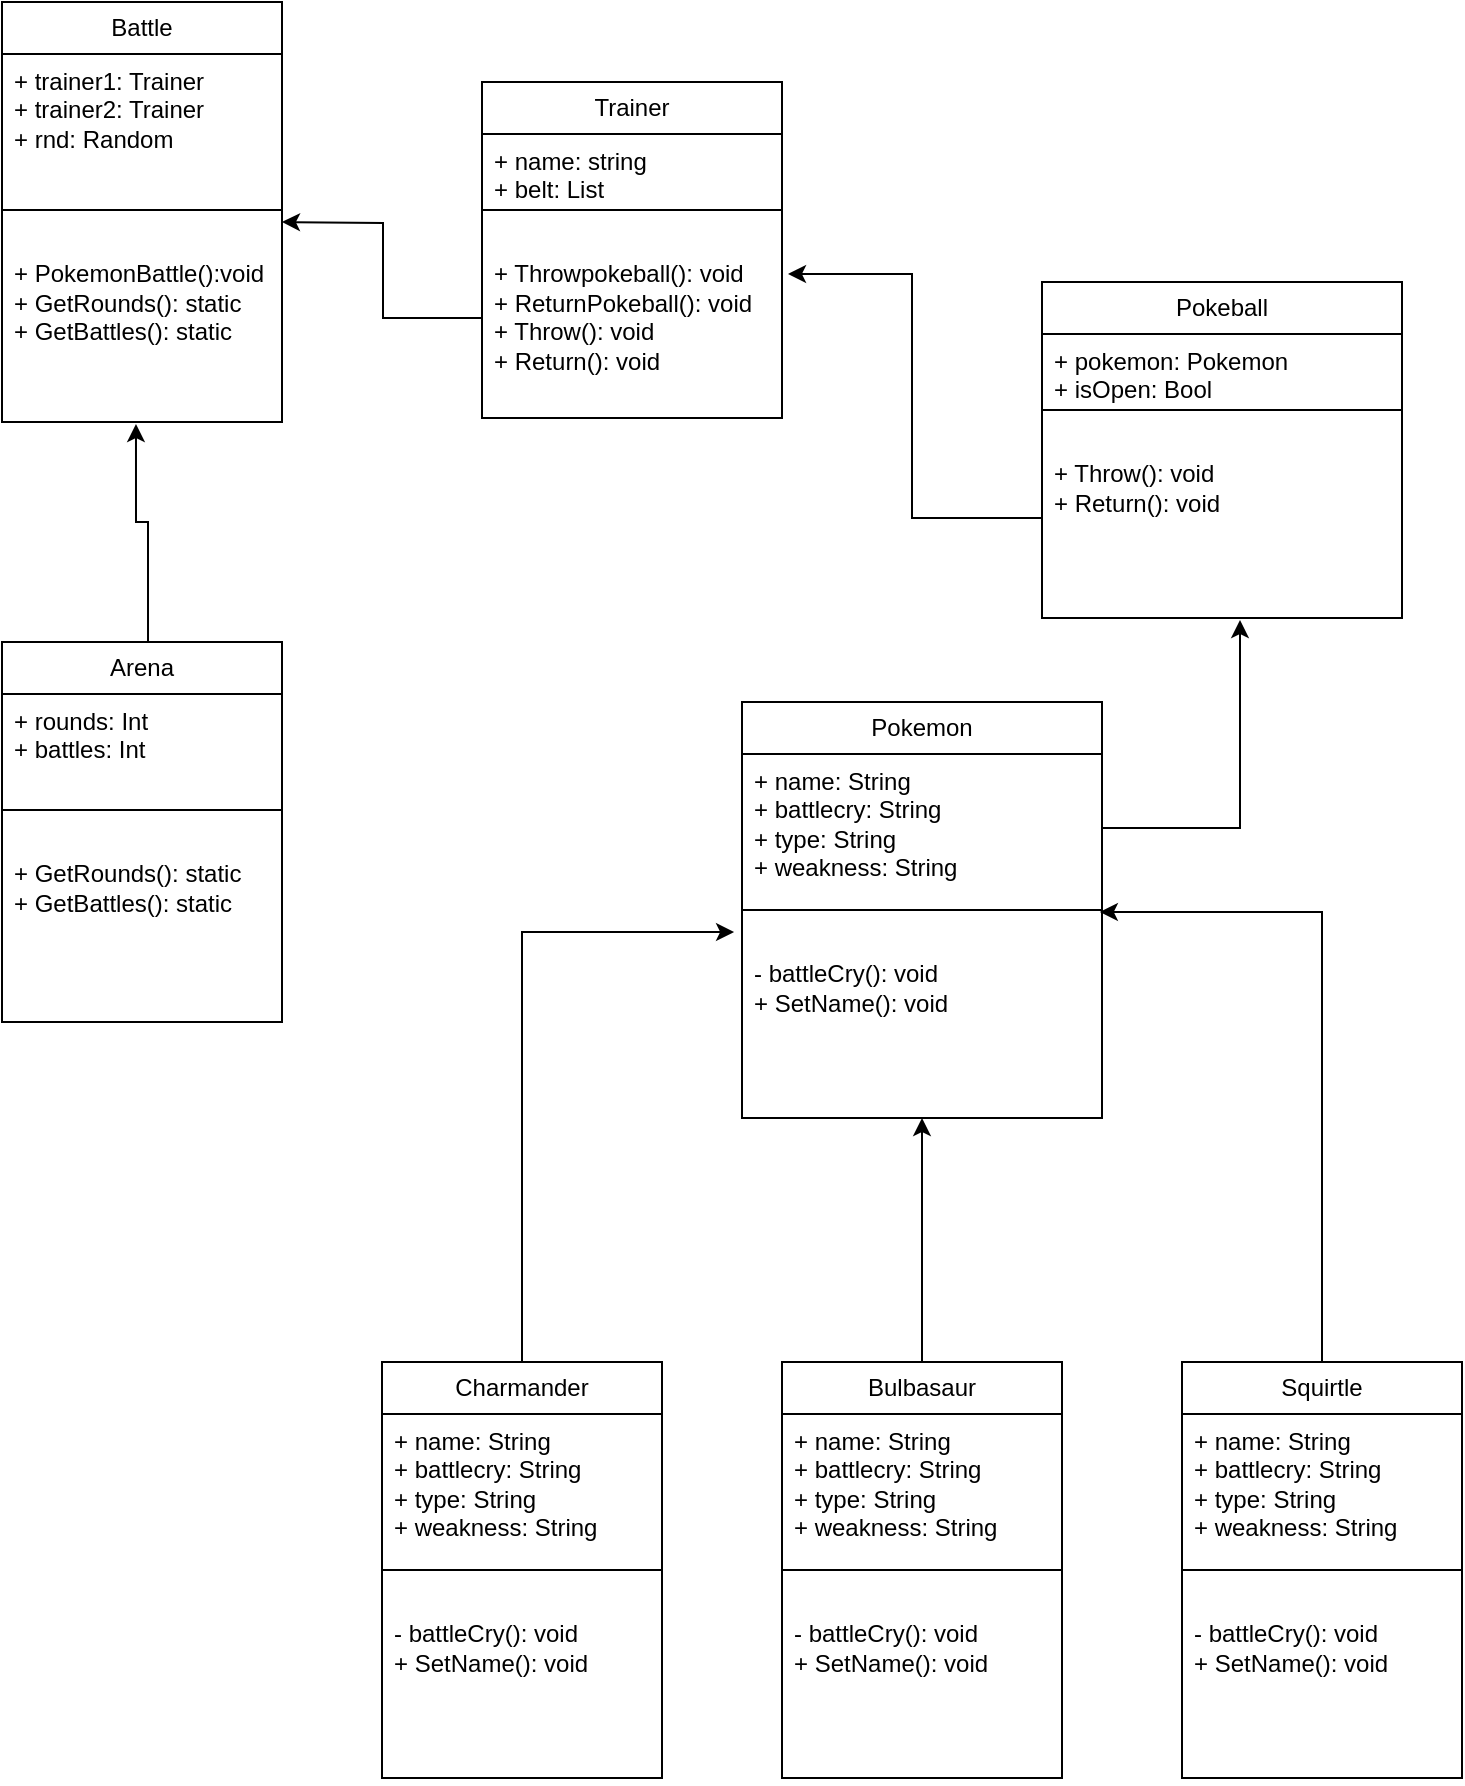 <mxfile version="26.0.13">
  <diagram id="C5RBs43oDa-KdzZeNtuy" name="Page-1">
    <mxGraphModel dx="2261" dy="772" grid="1" gridSize="10" guides="1" tooltips="1" connect="1" arrows="1" fold="1" page="1" pageScale="1" pageWidth="827" pageHeight="1169" math="0" shadow="0">
      <root>
        <mxCell id="WIyWlLk6GJQsqaUBKTNV-0" />
        <mxCell id="WIyWlLk6GJQsqaUBKTNV-1" parent="WIyWlLk6GJQsqaUBKTNV-0" />
        <mxCell id="1CElr1rfIcKDRtoAOfld-0" value="Trainer" style="swimlane;fontStyle=0;childLayout=stackLayout;horizontal=1;startSize=26;fillColor=none;horizontalStack=0;resizeParent=1;resizeParentMax=0;resizeLast=0;collapsible=1;marginBottom=0;whiteSpace=wrap;html=1;" vertex="1" parent="WIyWlLk6GJQsqaUBKTNV-1">
          <mxGeometry x="220" y="90" width="150" height="168" as="geometry" />
        </mxCell>
        <mxCell id="1CElr1rfIcKDRtoAOfld-1" value="+ name: string&lt;div&gt;+ belt: List&lt;/div&gt;" style="text;strokeColor=none;fillColor=none;align=left;verticalAlign=top;spacingLeft=4;spacingRight=4;overflow=hidden;rotatable=0;points=[[0,0.5],[1,0.5]];portConstraint=eastwest;whiteSpace=wrap;html=1;" vertex="1" parent="1CElr1rfIcKDRtoAOfld-0">
          <mxGeometry y="26" width="150" height="34" as="geometry" />
        </mxCell>
        <mxCell id="1CElr1rfIcKDRtoAOfld-2" value="" style="line;strokeWidth=1;fillColor=none;align=left;verticalAlign=middle;spacingTop=-1;spacingLeft=3;spacingRight=3;rotatable=0;labelPosition=right;points=[];portConstraint=eastwest;strokeColor=inherit;" vertex="1" parent="1CElr1rfIcKDRtoAOfld-0">
          <mxGeometry y="60" width="150" height="8" as="geometry" />
        </mxCell>
        <mxCell id="1CElr1rfIcKDRtoAOfld-3" value="&lt;div&gt;&lt;br&gt;&lt;/div&gt;&lt;div&gt;+ Throwpokeball(): void&lt;/div&gt;&lt;div&gt;+ ReturnPokeball(): void&lt;/div&gt;&lt;div&gt;+ Throw(): void&lt;/div&gt;&lt;div&gt;+ Return(): void&lt;/div&gt;" style="text;strokeColor=none;fillColor=none;align=left;verticalAlign=top;spacingLeft=4;spacingRight=4;overflow=hidden;rotatable=0;points=[[0,0.5],[1,0.5]];portConstraint=eastwest;whiteSpace=wrap;html=1;" vertex="1" parent="1CElr1rfIcKDRtoAOfld-0">
          <mxGeometry y="68" width="150" height="100" as="geometry" />
        </mxCell>
        <mxCell id="1CElr1rfIcKDRtoAOfld-5" value="Pokeball" style="swimlane;fontStyle=0;childLayout=stackLayout;horizontal=1;startSize=26;fillColor=none;horizontalStack=0;resizeParent=1;resizeParentMax=0;resizeLast=0;collapsible=1;marginBottom=0;whiteSpace=wrap;html=1;" vertex="1" parent="WIyWlLk6GJQsqaUBKTNV-1">
          <mxGeometry x="500" y="190" width="180" height="168" as="geometry" />
        </mxCell>
        <mxCell id="1CElr1rfIcKDRtoAOfld-6" value="+ pokemon: Pokemon&lt;div&gt;+ isOpen: Bool&lt;/div&gt;" style="text;strokeColor=none;fillColor=none;align=left;verticalAlign=top;spacingLeft=4;spacingRight=4;overflow=hidden;rotatable=0;points=[[0,0.5],[1,0.5]];portConstraint=eastwest;whiteSpace=wrap;html=1;" vertex="1" parent="1CElr1rfIcKDRtoAOfld-5">
          <mxGeometry y="26" width="180" height="34" as="geometry" />
        </mxCell>
        <mxCell id="1CElr1rfIcKDRtoAOfld-7" value="" style="line;strokeWidth=1;fillColor=none;align=left;verticalAlign=middle;spacingTop=-1;spacingLeft=3;spacingRight=3;rotatable=0;labelPosition=right;points=[];portConstraint=eastwest;strokeColor=inherit;" vertex="1" parent="1CElr1rfIcKDRtoAOfld-5">
          <mxGeometry y="60" width="180" height="8" as="geometry" />
        </mxCell>
        <mxCell id="1CElr1rfIcKDRtoAOfld-8" value="&lt;div&gt;&lt;br&gt;&lt;/div&gt;&lt;div&gt;&lt;span style=&quot;background-color: transparent; color: light-dark(rgb(0, 0, 0), rgb(255, 255, 255));&quot;&gt;+ Throw(): void&lt;/span&gt;&lt;/div&gt;&lt;div&gt;+ Return(): void&lt;/div&gt;" style="text;strokeColor=none;fillColor=none;align=left;verticalAlign=top;spacingLeft=4;spacingRight=4;overflow=hidden;rotatable=0;points=[[0,0.5],[1,0.5]];portConstraint=eastwest;whiteSpace=wrap;html=1;" vertex="1" parent="1CElr1rfIcKDRtoAOfld-5">
          <mxGeometry y="68" width="180" height="100" as="geometry" />
        </mxCell>
        <mxCell id="1CElr1rfIcKDRtoAOfld-10" value="Pokemon" style="swimlane;fontStyle=0;childLayout=stackLayout;horizontal=1;startSize=26;fillColor=none;horizontalStack=0;resizeParent=1;resizeParentMax=0;resizeLast=0;collapsible=1;marginBottom=0;whiteSpace=wrap;html=1;" vertex="1" parent="WIyWlLk6GJQsqaUBKTNV-1">
          <mxGeometry x="350" y="400" width="180" height="208" as="geometry" />
        </mxCell>
        <mxCell id="1CElr1rfIcKDRtoAOfld-11" value="+ name: String&lt;div&gt;&lt;span style=&quot;background-color: transparent; color: light-dark(rgb(0, 0, 0), rgb(255, 255, 255));&quot;&gt;+ battlecry: String&lt;/span&gt;&lt;/div&gt;&lt;div&gt;&lt;span style=&quot;background-color: transparent; color: light-dark(rgb(0, 0, 0), rgb(255, 255, 255));&quot;&gt;+ type: String&lt;/span&gt;&lt;/div&gt;&lt;div&gt;&lt;span style=&quot;background-color: transparent; color: light-dark(rgb(0, 0, 0), rgb(255, 255, 255));&quot;&gt;+ weakness: String&lt;/span&gt;&lt;/div&gt;" style="text;strokeColor=none;fillColor=none;align=left;verticalAlign=top;spacingLeft=4;spacingRight=4;overflow=hidden;rotatable=0;points=[[0,0.5],[1,0.5]];portConstraint=eastwest;whiteSpace=wrap;html=1;" vertex="1" parent="1CElr1rfIcKDRtoAOfld-10">
          <mxGeometry y="26" width="180" height="74" as="geometry" />
        </mxCell>
        <mxCell id="1CElr1rfIcKDRtoAOfld-12" value="" style="line;strokeWidth=1;fillColor=none;align=left;verticalAlign=middle;spacingTop=-1;spacingLeft=3;spacingRight=3;rotatable=0;labelPosition=right;points=[];portConstraint=eastwest;strokeColor=inherit;" vertex="1" parent="1CElr1rfIcKDRtoAOfld-10">
          <mxGeometry y="100" width="180" height="8" as="geometry" />
        </mxCell>
        <mxCell id="1CElr1rfIcKDRtoAOfld-13" value="&lt;div&gt;&lt;br&gt;&lt;/div&gt;&lt;div&gt;&lt;span style=&quot;background-color: transparent; color: light-dark(rgb(0, 0, 0), rgb(255, 255, 255));&quot;&gt;- battleCry(): void&lt;/span&gt;&lt;/div&gt;&lt;div&gt;+ SetName(): void&lt;/div&gt;" style="text;strokeColor=none;fillColor=none;align=left;verticalAlign=top;spacingLeft=4;spacingRight=4;overflow=hidden;rotatable=0;points=[[0,0.5],[1,0.5]];portConstraint=eastwest;whiteSpace=wrap;html=1;" vertex="1" parent="1CElr1rfIcKDRtoAOfld-10">
          <mxGeometry y="108" width="180" height="100" as="geometry" />
        </mxCell>
        <mxCell id="1CElr1rfIcKDRtoAOfld-15" value="Charmander" style="swimlane;fontStyle=0;childLayout=stackLayout;horizontal=1;startSize=26;fillColor=none;horizontalStack=0;resizeParent=1;resizeParentMax=0;resizeLast=0;collapsible=1;marginBottom=0;whiteSpace=wrap;html=1;" vertex="1" parent="WIyWlLk6GJQsqaUBKTNV-1">
          <mxGeometry x="170" y="730" width="140" height="208" as="geometry" />
        </mxCell>
        <mxCell id="1CElr1rfIcKDRtoAOfld-16" value="+ name: String&lt;div&gt;&lt;span style=&quot;background-color: transparent; color: light-dark(rgb(0, 0, 0), rgb(255, 255, 255));&quot;&gt;+ battlecry: String&lt;/span&gt;&lt;/div&gt;&lt;div&gt;&lt;span style=&quot;background-color: transparent; color: light-dark(rgb(0, 0, 0), rgb(255, 255, 255));&quot;&gt;+ type: String&lt;/span&gt;&lt;/div&gt;&lt;div&gt;&lt;span style=&quot;background-color: transparent; color: light-dark(rgb(0, 0, 0), rgb(255, 255, 255));&quot;&gt;+ weakness: String&lt;/span&gt;&lt;/div&gt;" style="text;strokeColor=none;fillColor=none;align=left;verticalAlign=top;spacingLeft=4;spacingRight=4;overflow=hidden;rotatable=0;points=[[0,0.5],[1,0.5]];portConstraint=eastwest;whiteSpace=wrap;html=1;" vertex="1" parent="1CElr1rfIcKDRtoAOfld-15">
          <mxGeometry y="26" width="140" height="74" as="geometry" />
        </mxCell>
        <mxCell id="1CElr1rfIcKDRtoAOfld-17" value="" style="line;strokeWidth=1;fillColor=none;align=left;verticalAlign=middle;spacingTop=-1;spacingLeft=3;spacingRight=3;rotatable=0;labelPosition=right;points=[];portConstraint=eastwest;strokeColor=inherit;" vertex="1" parent="1CElr1rfIcKDRtoAOfld-15">
          <mxGeometry y="100" width="140" height="8" as="geometry" />
        </mxCell>
        <mxCell id="1CElr1rfIcKDRtoAOfld-18" value="&lt;div&gt;&lt;br&gt;&lt;/div&gt;&lt;div&gt;&lt;span style=&quot;background-color: transparent; color: light-dark(rgb(0, 0, 0), rgb(255, 255, 255));&quot;&gt;- battleCry(): void&lt;/span&gt;&lt;/div&gt;&lt;div&gt;+ SetName(): void&lt;/div&gt;" style="text;strokeColor=none;fillColor=none;align=left;verticalAlign=top;spacingLeft=4;spacingRight=4;overflow=hidden;rotatable=0;points=[[0,0.5],[1,0.5]];portConstraint=eastwest;whiteSpace=wrap;html=1;" vertex="1" parent="1CElr1rfIcKDRtoAOfld-15">
          <mxGeometry y="108" width="140" height="100" as="geometry" />
        </mxCell>
        <mxCell id="1CElr1rfIcKDRtoAOfld-19" value="Bulbasaur" style="swimlane;fontStyle=0;childLayout=stackLayout;horizontal=1;startSize=26;fillColor=none;horizontalStack=0;resizeParent=1;resizeParentMax=0;resizeLast=0;collapsible=1;marginBottom=0;whiteSpace=wrap;html=1;" vertex="1" parent="WIyWlLk6GJQsqaUBKTNV-1">
          <mxGeometry x="370" y="730" width="140" height="208" as="geometry" />
        </mxCell>
        <mxCell id="1CElr1rfIcKDRtoAOfld-20" value="+ name: String&lt;div&gt;&lt;span style=&quot;background-color: transparent; color: light-dark(rgb(0, 0, 0), rgb(255, 255, 255));&quot;&gt;+ battlecry: String&lt;/span&gt;&lt;/div&gt;&lt;div&gt;&lt;span style=&quot;background-color: transparent; color: light-dark(rgb(0, 0, 0), rgb(255, 255, 255));&quot;&gt;+ type: String&lt;/span&gt;&lt;/div&gt;&lt;div&gt;&lt;span style=&quot;background-color: transparent; color: light-dark(rgb(0, 0, 0), rgb(255, 255, 255));&quot;&gt;+ weakness: String&lt;/span&gt;&lt;/div&gt;" style="text;strokeColor=none;fillColor=none;align=left;verticalAlign=top;spacingLeft=4;spacingRight=4;overflow=hidden;rotatable=0;points=[[0,0.5],[1,0.5]];portConstraint=eastwest;whiteSpace=wrap;html=1;" vertex="1" parent="1CElr1rfIcKDRtoAOfld-19">
          <mxGeometry y="26" width="140" height="74" as="geometry" />
        </mxCell>
        <mxCell id="1CElr1rfIcKDRtoAOfld-21" value="" style="line;strokeWidth=1;fillColor=none;align=left;verticalAlign=middle;spacingTop=-1;spacingLeft=3;spacingRight=3;rotatable=0;labelPosition=right;points=[];portConstraint=eastwest;strokeColor=inherit;" vertex="1" parent="1CElr1rfIcKDRtoAOfld-19">
          <mxGeometry y="100" width="140" height="8" as="geometry" />
        </mxCell>
        <mxCell id="1CElr1rfIcKDRtoAOfld-22" value="&lt;div&gt;&lt;br&gt;&lt;/div&gt;&lt;div&gt;&lt;span style=&quot;background-color: transparent; color: light-dark(rgb(0, 0, 0), rgb(255, 255, 255));&quot;&gt;- battleCry(): void&lt;/span&gt;&lt;/div&gt;&lt;div&gt;+ SetName(): void&lt;/div&gt;" style="text;strokeColor=none;fillColor=none;align=left;verticalAlign=top;spacingLeft=4;spacingRight=4;overflow=hidden;rotatable=0;points=[[0,0.5],[1,0.5]];portConstraint=eastwest;whiteSpace=wrap;html=1;" vertex="1" parent="1CElr1rfIcKDRtoAOfld-19">
          <mxGeometry y="108" width="140" height="100" as="geometry" />
        </mxCell>
        <mxCell id="1CElr1rfIcKDRtoAOfld-23" value="Squirtle" style="swimlane;fontStyle=0;childLayout=stackLayout;horizontal=1;startSize=26;fillColor=none;horizontalStack=0;resizeParent=1;resizeParentMax=0;resizeLast=0;collapsible=1;marginBottom=0;whiteSpace=wrap;html=1;" vertex="1" parent="WIyWlLk6GJQsqaUBKTNV-1">
          <mxGeometry x="570" y="730" width="140" height="208" as="geometry" />
        </mxCell>
        <mxCell id="1CElr1rfIcKDRtoAOfld-24" value="+ name: String&lt;div&gt;&lt;span style=&quot;background-color: transparent; color: light-dark(rgb(0, 0, 0), rgb(255, 255, 255));&quot;&gt;+ battlecry: String&lt;/span&gt;&lt;/div&gt;&lt;div&gt;&lt;span style=&quot;background-color: transparent; color: light-dark(rgb(0, 0, 0), rgb(255, 255, 255));&quot;&gt;+ type: String&lt;/span&gt;&lt;/div&gt;&lt;div&gt;&lt;span style=&quot;background-color: transparent; color: light-dark(rgb(0, 0, 0), rgb(255, 255, 255));&quot;&gt;+ weakness: String&lt;/span&gt;&lt;/div&gt;" style="text;strokeColor=none;fillColor=none;align=left;verticalAlign=top;spacingLeft=4;spacingRight=4;overflow=hidden;rotatable=0;points=[[0,0.5],[1,0.5]];portConstraint=eastwest;whiteSpace=wrap;html=1;" vertex="1" parent="1CElr1rfIcKDRtoAOfld-23">
          <mxGeometry y="26" width="140" height="74" as="geometry" />
        </mxCell>
        <mxCell id="1CElr1rfIcKDRtoAOfld-25" value="" style="line;strokeWidth=1;fillColor=none;align=left;verticalAlign=middle;spacingTop=-1;spacingLeft=3;spacingRight=3;rotatable=0;labelPosition=right;points=[];portConstraint=eastwest;strokeColor=inherit;" vertex="1" parent="1CElr1rfIcKDRtoAOfld-23">
          <mxGeometry y="100" width="140" height="8" as="geometry" />
        </mxCell>
        <mxCell id="1CElr1rfIcKDRtoAOfld-26" value="&lt;div&gt;&lt;br&gt;&lt;/div&gt;&lt;div&gt;&lt;span style=&quot;background-color: transparent; color: light-dark(rgb(0, 0, 0), rgb(255, 255, 255));&quot;&gt;- battleCry(): void&lt;/span&gt;&lt;/div&gt;&lt;div&gt;+ SetName(): void&lt;/div&gt;" style="text;strokeColor=none;fillColor=none;align=left;verticalAlign=top;spacingLeft=4;spacingRight=4;overflow=hidden;rotatable=0;points=[[0,0.5],[1,0.5]];portConstraint=eastwest;whiteSpace=wrap;html=1;" vertex="1" parent="1CElr1rfIcKDRtoAOfld-23">
          <mxGeometry y="108" width="140" height="100" as="geometry" />
        </mxCell>
        <mxCell id="1CElr1rfIcKDRtoAOfld-44" value="Battle" style="swimlane;fontStyle=0;childLayout=stackLayout;horizontal=1;startSize=26;fillColor=none;horizontalStack=0;resizeParent=1;resizeParentMax=0;resizeLast=0;collapsible=1;marginBottom=0;whiteSpace=wrap;html=1;" vertex="1" parent="WIyWlLk6GJQsqaUBKTNV-1">
          <mxGeometry x="-20" y="50" width="140" height="210" as="geometry" />
        </mxCell>
        <mxCell id="1CElr1rfIcKDRtoAOfld-45" value="+ trainer1: Trainer&lt;div&gt;&lt;span style=&quot;background-color: transparent; color: light-dark(rgb(0, 0, 0), rgb(255, 255, 255));&quot;&gt;+&amp;nbsp;&lt;/span&gt;trainer2&lt;span style=&quot;background-color: transparent; color: light-dark(rgb(0, 0, 0), rgb(255, 255, 255));&quot;&gt;: Trainer&lt;/span&gt;&lt;/div&gt;&lt;div&gt;&lt;span style=&quot;background-color: transparent; color: light-dark(rgb(0, 0, 0), rgb(255, 255, 255));&quot;&gt;+ rnd: Random&lt;/span&gt;&lt;/div&gt;" style="text;strokeColor=none;fillColor=none;align=left;verticalAlign=top;spacingLeft=4;spacingRight=4;overflow=hidden;rotatable=0;points=[[0,0.5],[1,0.5]];portConstraint=eastwest;whiteSpace=wrap;html=1;" vertex="1" parent="1CElr1rfIcKDRtoAOfld-44">
          <mxGeometry y="26" width="140" height="74" as="geometry" />
        </mxCell>
        <mxCell id="1CElr1rfIcKDRtoAOfld-46" value="" style="line;strokeWidth=1;fillColor=none;align=left;verticalAlign=middle;spacingTop=-1;spacingLeft=3;spacingRight=3;rotatable=0;labelPosition=right;points=[];portConstraint=eastwest;strokeColor=inherit;" vertex="1" parent="1CElr1rfIcKDRtoAOfld-44">
          <mxGeometry y="100" width="140" height="8" as="geometry" />
        </mxCell>
        <mxCell id="1CElr1rfIcKDRtoAOfld-47" value="&lt;div&gt;&lt;br&gt;&lt;/div&gt;&lt;div&gt;&lt;span style=&quot;background-color: transparent; color: light-dark(rgb(0, 0, 0), rgb(255, 255, 255));&quot;&gt;+ PokemonBattle():void&lt;/span&gt;&lt;/div&gt;&lt;div&gt;&lt;div&gt;&lt;span style=&quot;background-color: transparent; color: light-dark(rgb(0, 0, 0), rgb(255, 255, 255));&quot;&gt;+ GetRounds(): static&lt;/span&gt;&lt;/div&gt;&lt;div&gt;&lt;span style=&quot;background-color: transparent; color: light-dark(rgb(0, 0, 0), rgb(255, 255, 255));&quot;&gt;+ GetBattles(): static&lt;/span&gt;&lt;/div&gt;&lt;/div&gt;" style="text;strokeColor=none;fillColor=none;align=left;verticalAlign=top;spacingLeft=4;spacingRight=4;overflow=hidden;rotatable=0;points=[[0,0.5],[1,0.5]];portConstraint=eastwest;whiteSpace=wrap;html=1;" vertex="1" parent="1CElr1rfIcKDRtoAOfld-44">
          <mxGeometry y="108" width="140" height="102" as="geometry" />
        </mxCell>
        <mxCell id="1CElr1rfIcKDRtoAOfld-48" value="Arena" style="swimlane;fontStyle=0;childLayout=stackLayout;horizontal=1;startSize=26;fillColor=none;horizontalStack=0;resizeParent=1;resizeParentMax=0;resizeLast=0;collapsible=1;marginBottom=0;whiteSpace=wrap;html=1;" vertex="1" parent="WIyWlLk6GJQsqaUBKTNV-1">
          <mxGeometry x="-20" y="370" width="140" height="190" as="geometry" />
        </mxCell>
        <mxCell id="1CElr1rfIcKDRtoAOfld-49" value="+ rounds: Int&lt;div&gt;&lt;span style=&quot;background-color: transparent; color: light-dark(rgb(0, 0, 0), rgb(255, 255, 255));&quot;&gt;+ battles&lt;/span&gt;&lt;span style=&quot;background-color: transparent; color: light-dark(rgb(0, 0, 0), rgb(255, 255, 255));&quot;&gt;: Int&lt;/span&gt;&lt;/div&gt;" style="text;strokeColor=none;fillColor=none;align=left;verticalAlign=top;spacingLeft=4;spacingRight=4;overflow=hidden;rotatable=0;points=[[0,0.5],[1,0.5]];portConstraint=eastwest;whiteSpace=wrap;html=1;" vertex="1" parent="1CElr1rfIcKDRtoAOfld-48">
          <mxGeometry y="26" width="140" height="54" as="geometry" />
        </mxCell>
        <mxCell id="1CElr1rfIcKDRtoAOfld-50" value="" style="line;strokeWidth=1;fillColor=none;align=left;verticalAlign=middle;spacingTop=-1;spacingLeft=3;spacingRight=3;rotatable=0;labelPosition=right;points=[];portConstraint=eastwest;strokeColor=inherit;" vertex="1" parent="1CElr1rfIcKDRtoAOfld-48">
          <mxGeometry y="80" width="140" height="8" as="geometry" />
        </mxCell>
        <mxCell id="1CElr1rfIcKDRtoAOfld-51" value="&lt;div&gt;&lt;br&gt;&lt;/div&gt;&lt;div&gt;&lt;span style=&quot;background-color: transparent; color: light-dark(rgb(0, 0, 0), rgb(255, 255, 255));&quot;&gt;+ GetRounds(): static&lt;/span&gt;&lt;/div&gt;&lt;div&gt;&lt;span style=&quot;background-color: transparent; color: light-dark(rgb(0, 0, 0), rgb(255, 255, 255));&quot;&gt;+ GetBattles(): static&lt;/span&gt;&lt;/div&gt;" style="text;strokeColor=none;fillColor=none;align=left;verticalAlign=top;spacingLeft=4;spacingRight=4;overflow=hidden;rotatable=0;points=[[0,0.5],[1,0.5]];portConstraint=eastwest;whiteSpace=wrap;html=1;" vertex="1" parent="1CElr1rfIcKDRtoAOfld-48">
          <mxGeometry y="88" width="140" height="102" as="geometry" />
        </mxCell>
        <mxCell id="1CElr1rfIcKDRtoAOfld-52" style="edgeStyle=orthogonalEdgeStyle;rounded=0;orthogonalLoop=1;jettySize=auto;html=1;" edge="1" parent="WIyWlLk6GJQsqaUBKTNV-1" source="1CElr1rfIcKDRtoAOfld-3">
          <mxGeometry relative="1" as="geometry">
            <mxPoint x="120" y="160" as="targetPoint" />
          </mxGeometry>
        </mxCell>
        <mxCell id="1CElr1rfIcKDRtoAOfld-53" style="edgeStyle=orthogonalEdgeStyle;rounded=0;orthogonalLoop=1;jettySize=auto;html=1;exitX=0.5;exitY=0;exitDx=0;exitDy=0;entryX=0.457;entryY=1.01;entryDx=0;entryDy=0;entryPerimeter=0;" edge="1" parent="WIyWlLk6GJQsqaUBKTNV-1">
          <mxGeometry relative="1" as="geometry">
            <mxPoint x="53.01" y="370" as="sourcePoint" />
            <mxPoint x="46.99" y="261.02" as="targetPoint" />
            <Array as="points">
              <mxPoint x="53.01" y="310" />
              <mxPoint x="47.01" y="310" />
            </Array>
          </mxGeometry>
        </mxCell>
        <mxCell id="1CElr1rfIcKDRtoAOfld-54" style="edgeStyle=orthogonalEdgeStyle;rounded=0;orthogonalLoop=1;jettySize=auto;html=1;entryX=-0.022;entryY=0.07;entryDx=0;entryDy=0;entryPerimeter=0;" edge="1" parent="WIyWlLk6GJQsqaUBKTNV-1" source="1CElr1rfIcKDRtoAOfld-15" target="1CElr1rfIcKDRtoAOfld-13">
          <mxGeometry relative="1" as="geometry" />
        </mxCell>
        <mxCell id="1CElr1rfIcKDRtoAOfld-55" style="edgeStyle=orthogonalEdgeStyle;rounded=0;orthogonalLoop=1;jettySize=auto;html=1;exitX=0.5;exitY=0;exitDx=0;exitDy=0;entryX=0.5;entryY=1;entryDx=0;entryDy=0;entryPerimeter=0;" edge="1" parent="WIyWlLk6GJQsqaUBKTNV-1" source="1CElr1rfIcKDRtoAOfld-19" target="1CElr1rfIcKDRtoAOfld-13">
          <mxGeometry relative="1" as="geometry" />
        </mxCell>
        <mxCell id="1CElr1rfIcKDRtoAOfld-56" style="edgeStyle=orthogonalEdgeStyle;rounded=0;orthogonalLoop=1;jettySize=auto;html=1;entryX=0.994;entryY=-0.03;entryDx=0;entryDy=0;entryPerimeter=0;" edge="1" parent="WIyWlLk6GJQsqaUBKTNV-1" source="1CElr1rfIcKDRtoAOfld-23" target="1CElr1rfIcKDRtoAOfld-13">
          <mxGeometry relative="1" as="geometry" />
        </mxCell>
        <mxCell id="1CElr1rfIcKDRtoAOfld-57" style="edgeStyle=orthogonalEdgeStyle;rounded=0;orthogonalLoop=1;jettySize=auto;html=1;exitX=1;exitY=0.5;exitDx=0;exitDy=0;entryX=0.55;entryY=1.01;entryDx=0;entryDy=0;entryPerimeter=0;" edge="1" parent="WIyWlLk6GJQsqaUBKTNV-1" source="1CElr1rfIcKDRtoAOfld-11" target="1CElr1rfIcKDRtoAOfld-8">
          <mxGeometry relative="1" as="geometry" />
        </mxCell>
        <mxCell id="1CElr1rfIcKDRtoAOfld-58" style="edgeStyle=orthogonalEdgeStyle;rounded=0;orthogonalLoop=1;jettySize=auto;html=1;entryX=1.02;entryY=0.28;entryDx=0;entryDy=0;entryPerimeter=0;" edge="1" parent="WIyWlLk6GJQsqaUBKTNV-1" source="1CElr1rfIcKDRtoAOfld-8" target="1CElr1rfIcKDRtoAOfld-3">
          <mxGeometry relative="1" as="geometry">
            <mxPoint x="360" y="190" as="targetPoint" />
          </mxGeometry>
        </mxCell>
      </root>
    </mxGraphModel>
  </diagram>
</mxfile>
